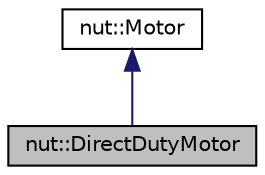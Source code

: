 digraph "nut::DirectDutyMotor"
{
 // LATEX_PDF_SIZE
  edge [fontname="Helvetica",fontsize="10",labelfontname="Helvetica",labelfontsize="10"];
  node [fontname="Helvetica",fontsize="10",shape=record];
  Node1 [label="nut::DirectDutyMotor",height=0.2,width=0.4,color="black", fillcolor="grey75", style="filled", fontcolor="black",tooltip="Duty制御のモータクラス"];
  Node2 -> Node1 [dir="back",color="midnightblue",fontsize="10",style="solid",fontname="Helvetica"];
  Node2 [label="nut::Motor",height=0.2,width=0.4,color="black", fillcolor="white", style="filled",URL="$d5/da2/classnut_1_1_motor.html",tooltip="モータ制御基底純粋仮想クラス"];
}
